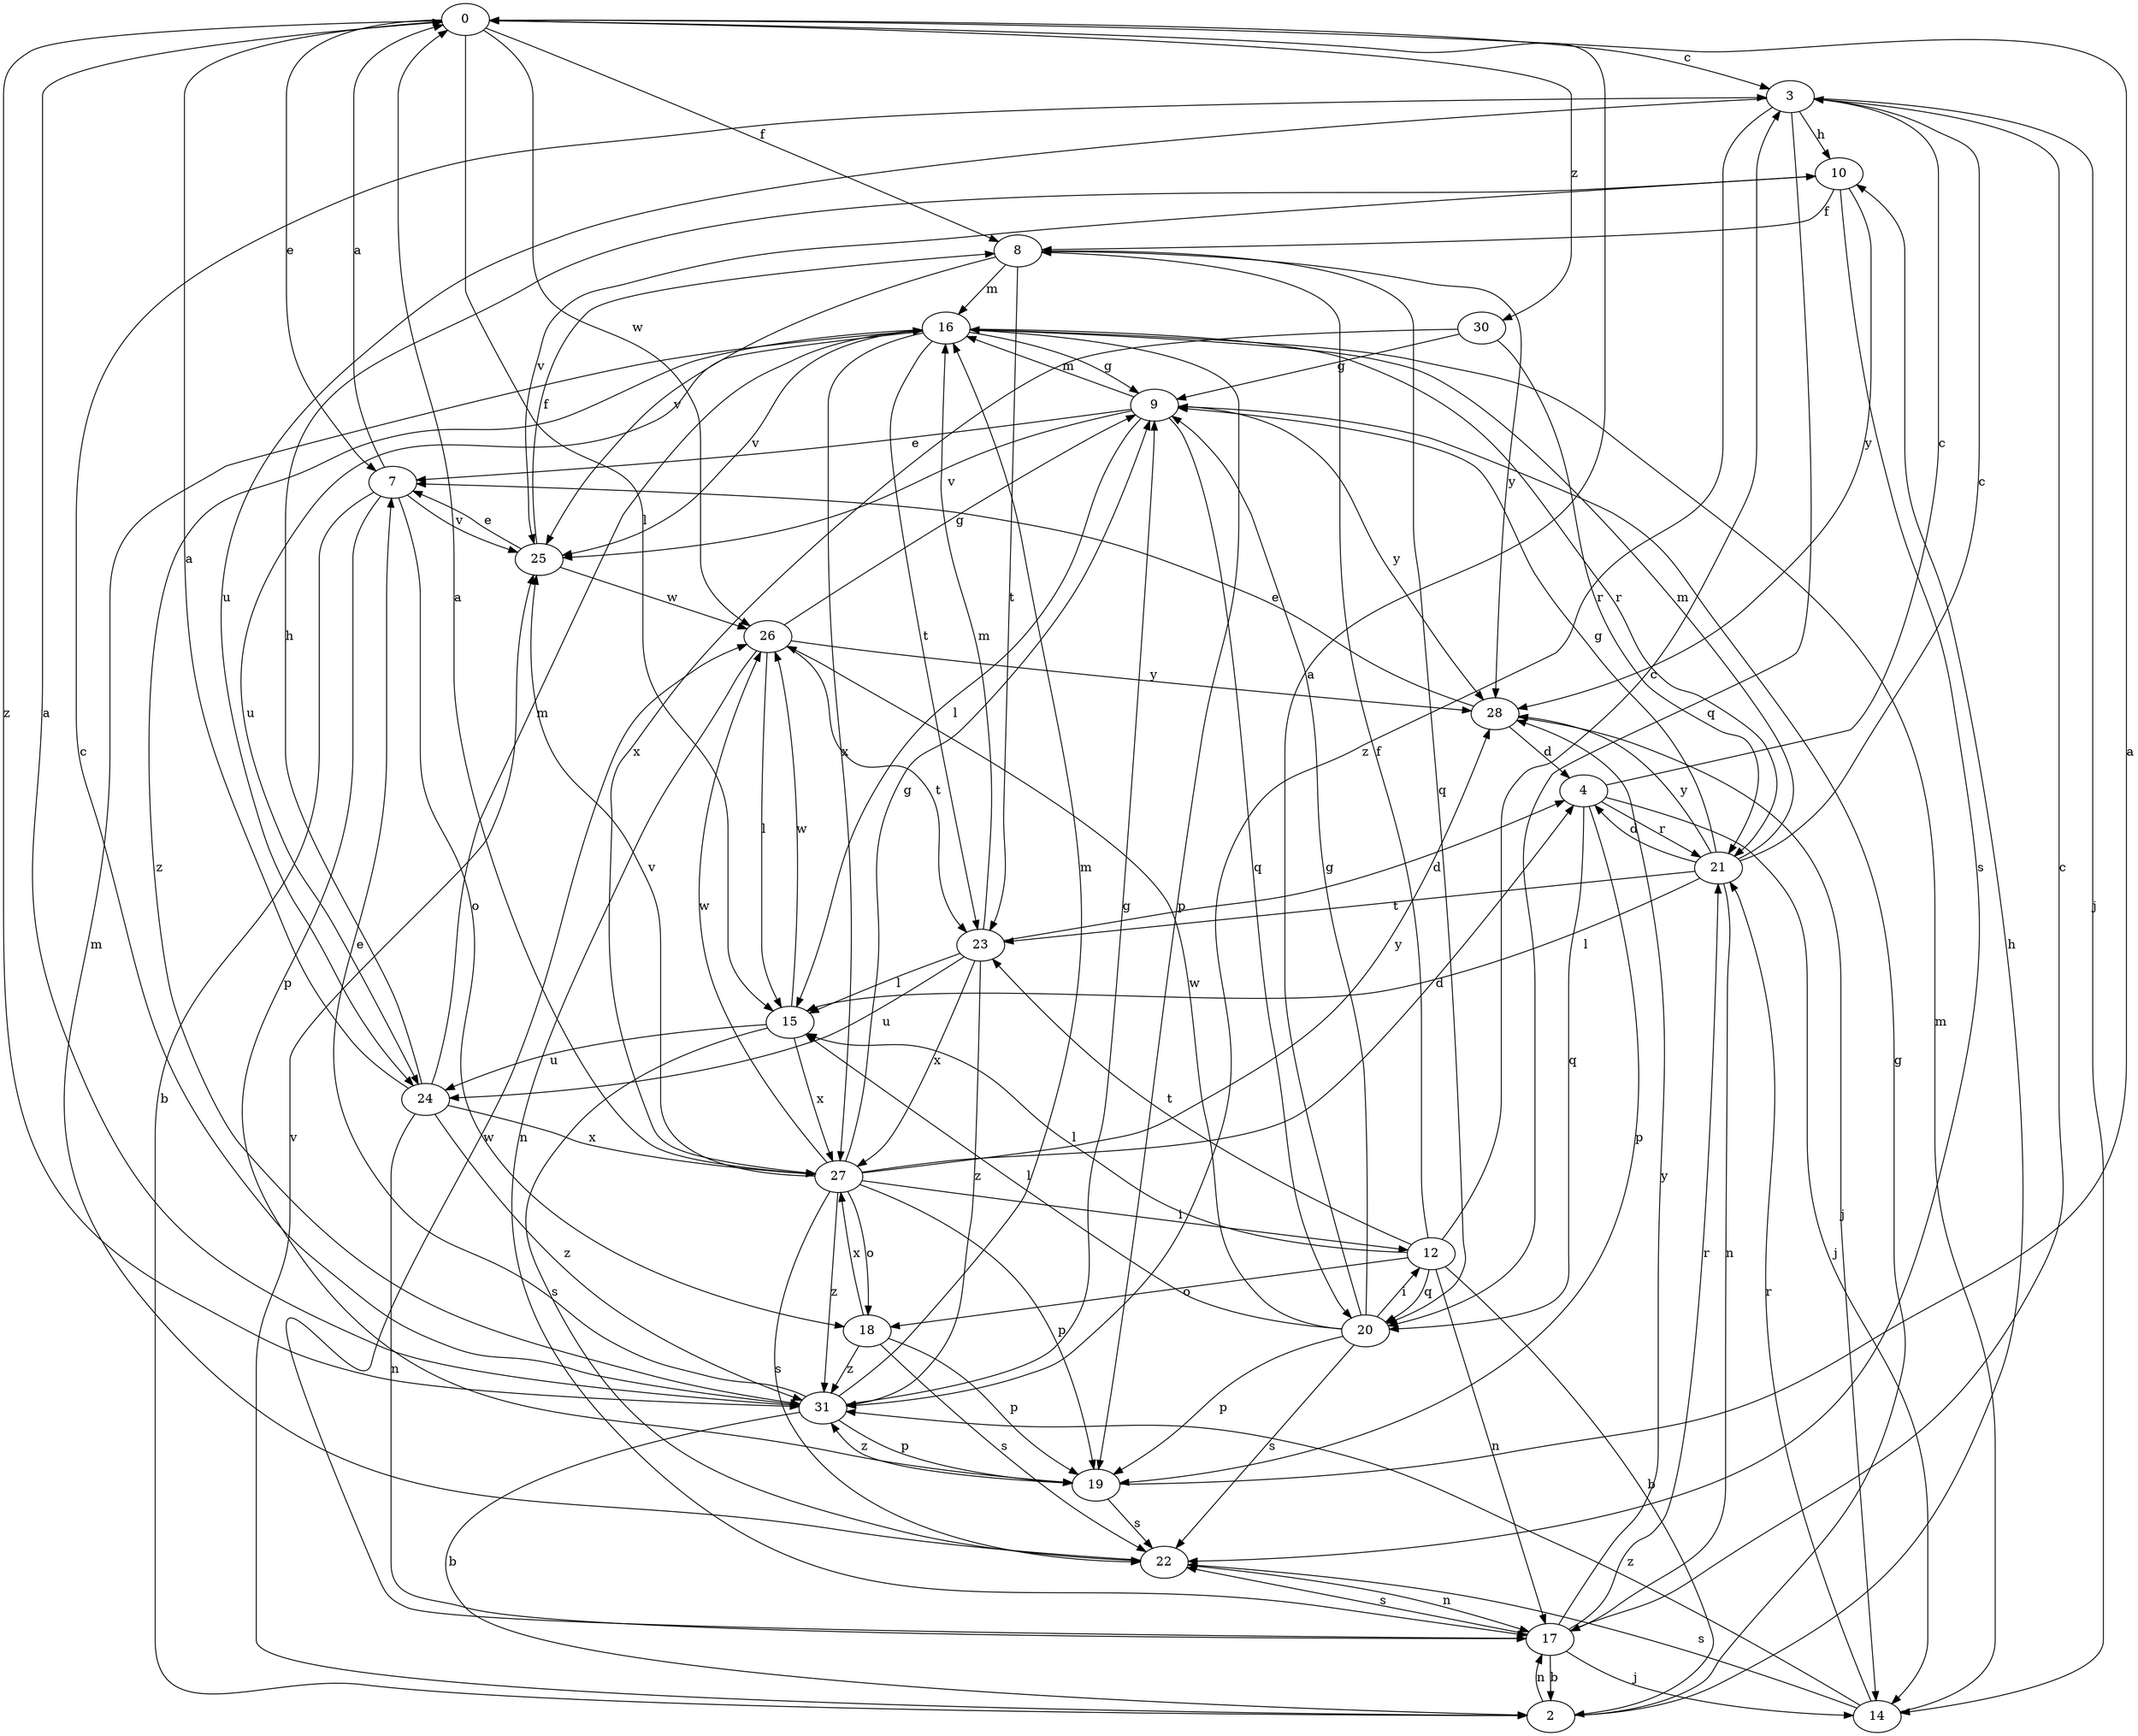 strict digraph  {
0;
2;
3;
4;
7;
8;
9;
10;
12;
14;
15;
16;
17;
18;
19;
20;
21;
22;
23;
24;
25;
26;
27;
28;
30;
31;
0 -> 3  [label=c];
0 -> 7  [label=e];
0 -> 8  [label=f];
0 -> 15  [label=l];
0 -> 26  [label=w];
0 -> 30  [label=z];
0 -> 31  [label=z];
2 -> 9  [label=g];
2 -> 10  [label=h];
2 -> 17  [label=n];
2 -> 25  [label=v];
3 -> 10  [label=h];
3 -> 14  [label=j];
3 -> 20  [label=q];
3 -> 24  [label=u];
3 -> 31  [label=z];
4 -> 3  [label=c];
4 -> 14  [label=j];
4 -> 19  [label=p];
4 -> 20  [label=q];
4 -> 21  [label=r];
7 -> 0  [label=a];
7 -> 2  [label=b];
7 -> 18  [label=o];
7 -> 19  [label=p];
7 -> 25  [label=v];
8 -> 16  [label=m];
8 -> 20  [label=q];
8 -> 23  [label=t];
8 -> 25  [label=v];
8 -> 28  [label=y];
9 -> 7  [label=e];
9 -> 15  [label=l];
9 -> 16  [label=m];
9 -> 20  [label=q];
9 -> 25  [label=v];
9 -> 28  [label=y];
10 -> 8  [label=f];
10 -> 22  [label=s];
10 -> 25  [label=v];
10 -> 28  [label=y];
12 -> 2  [label=b];
12 -> 3  [label=c];
12 -> 8  [label=f];
12 -> 15  [label=l];
12 -> 17  [label=n];
12 -> 18  [label=o];
12 -> 20  [label=q];
12 -> 23  [label=t];
14 -> 16  [label=m];
14 -> 21  [label=r];
14 -> 22  [label=s];
14 -> 31  [label=z];
15 -> 22  [label=s];
15 -> 24  [label=u];
15 -> 26  [label=w];
15 -> 27  [label=x];
16 -> 9  [label=g];
16 -> 19  [label=p];
16 -> 21  [label=r];
16 -> 23  [label=t];
16 -> 24  [label=u];
16 -> 25  [label=v];
16 -> 27  [label=x];
16 -> 31  [label=z];
17 -> 2  [label=b];
17 -> 3  [label=c];
17 -> 14  [label=j];
17 -> 21  [label=r];
17 -> 22  [label=s];
17 -> 26  [label=w];
17 -> 28  [label=y];
18 -> 19  [label=p];
18 -> 22  [label=s];
18 -> 27  [label=x];
18 -> 31  [label=z];
19 -> 0  [label=a];
19 -> 22  [label=s];
19 -> 31  [label=z];
20 -> 0  [label=a];
20 -> 9  [label=g];
20 -> 12  [label=i];
20 -> 15  [label=l];
20 -> 19  [label=p];
20 -> 22  [label=s];
20 -> 26  [label=w];
21 -> 3  [label=c];
21 -> 4  [label=d];
21 -> 9  [label=g];
21 -> 15  [label=l];
21 -> 16  [label=m];
21 -> 17  [label=n];
21 -> 23  [label=t];
21 -> 28  [label=y];
22 -> 16  [label=m];
22 -> 17  [label=n];
23 -> 4  [label=d];
23 -> 15  [label=l];
23 -> 16  [label=m];
23 -> 24  [label=u];
23 -> 27  [label=x];
23 -> 31  [label=z];
24 -> 0  [label=a];
24 -> 10  [label=h];
24 -> 16  [label=m];
24 -> 17  [label=n];
24 -> 27  [label=x];
24 -> 31  [label=z];
25 -> 7  [label=e];
25 -> 8  [label=f];
25 -> 26  [label=w];
26 -> 9  [label=g];
26 -> 15  [label=l];
26 -> 17  [label=n];
26 -> 23  [label=t];
26 -> 28  [label=y];
27 -> 0  [label=a];
27 -> 4  [label=d];
27 -> 9  [label=g];
27 -> 12  [label=i];
27 -> 18  [label=o];
27 -> 19  [label=p];
27 -> 22  [label=s];
27 -> 25  [label=v];
27 -> 26  [label=w];
27 -> 28  [label=y];
27 -> 31  [label=z];
28 -> 4  [label=d];
28 -> 7  [label=e];
28 -> 14  [label=j];
30 -> 9  [label=g];
30 -> 21  [label=r];
30 -> 27  [label=x];
31 -> 0  [label=a];
31 -> 2  [label=b];
31 -> 3  [label=c];
31 -> 7  [label=e];
31 -> 9  [label=g];
31 -> 16  [label=m];
31 -> 19  [label=p];
}
